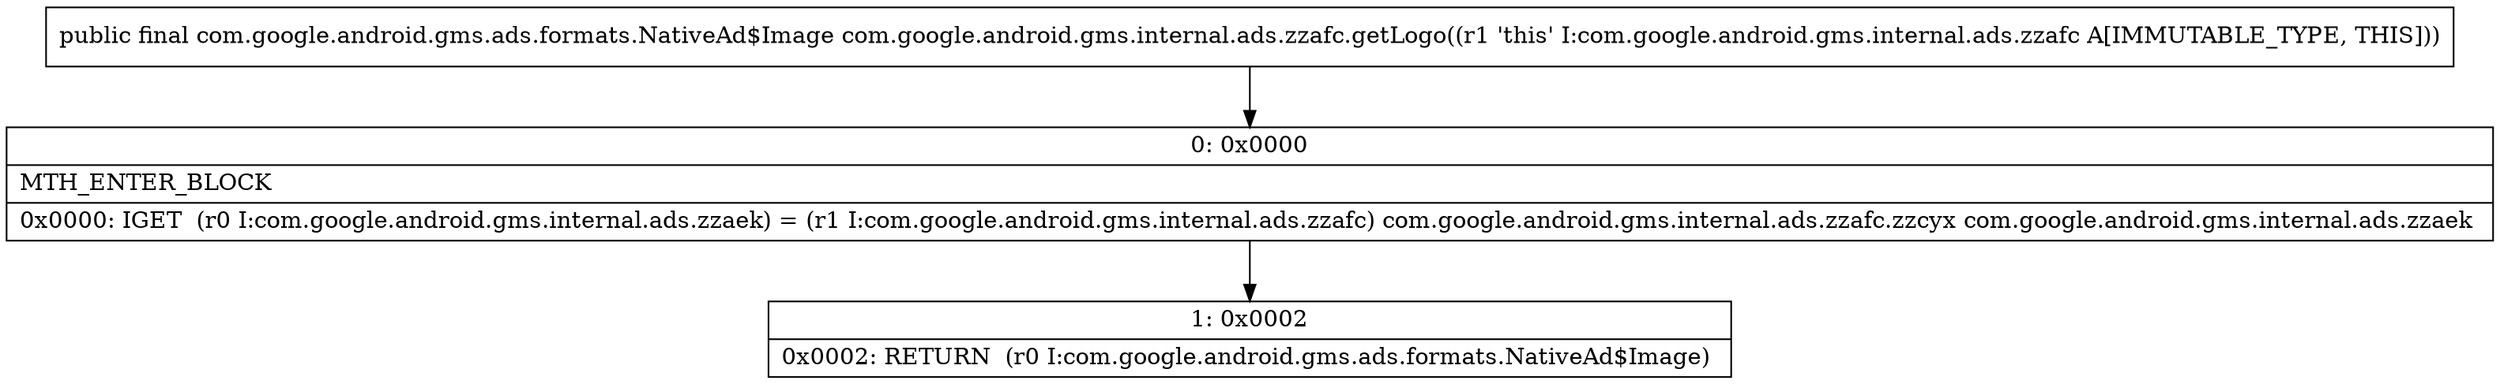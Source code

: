 digraph "CFG forcom.google.android.gms.internal.ads.zzafc.getLogo()Lcom\/google\/android\/gms\/ads\/formats\/NativeAd$Image;" {
Node_0 [shape=record,label="{0\:\ 0x0000|MTH_ENTER_BLOCK\l|0x0000: IGET  (r0 I:com.google.android.gms.internal.ads.zzaek) = (r1 I:com.google.android.gms.internal.ads.zzafc) com.google.android.gms.internal.ads.zzafc.zzcyx com.google.android.gms.internal.ads.zzaek \l}"];
Node_1 [shape=record,label="{1\:\ 0x0002|0x0002: RETURN  (r0 I:com.google.android.gms.ads.formats.NativeAd$Image) \l}"];
MethodNode[shape=record,label="{public final com.google.android.gms.ads.formats.NativeAd$Image com.google.android.gms.internal.ads.zzafc.getLogo((r1 'this' I:com.google.android.gms.internal.ads.zzafc A[IMMUTABLE_TYPE, THIS])) }"];
MethodNode -> Node_0;
Node_0 -> Node_1;
}

